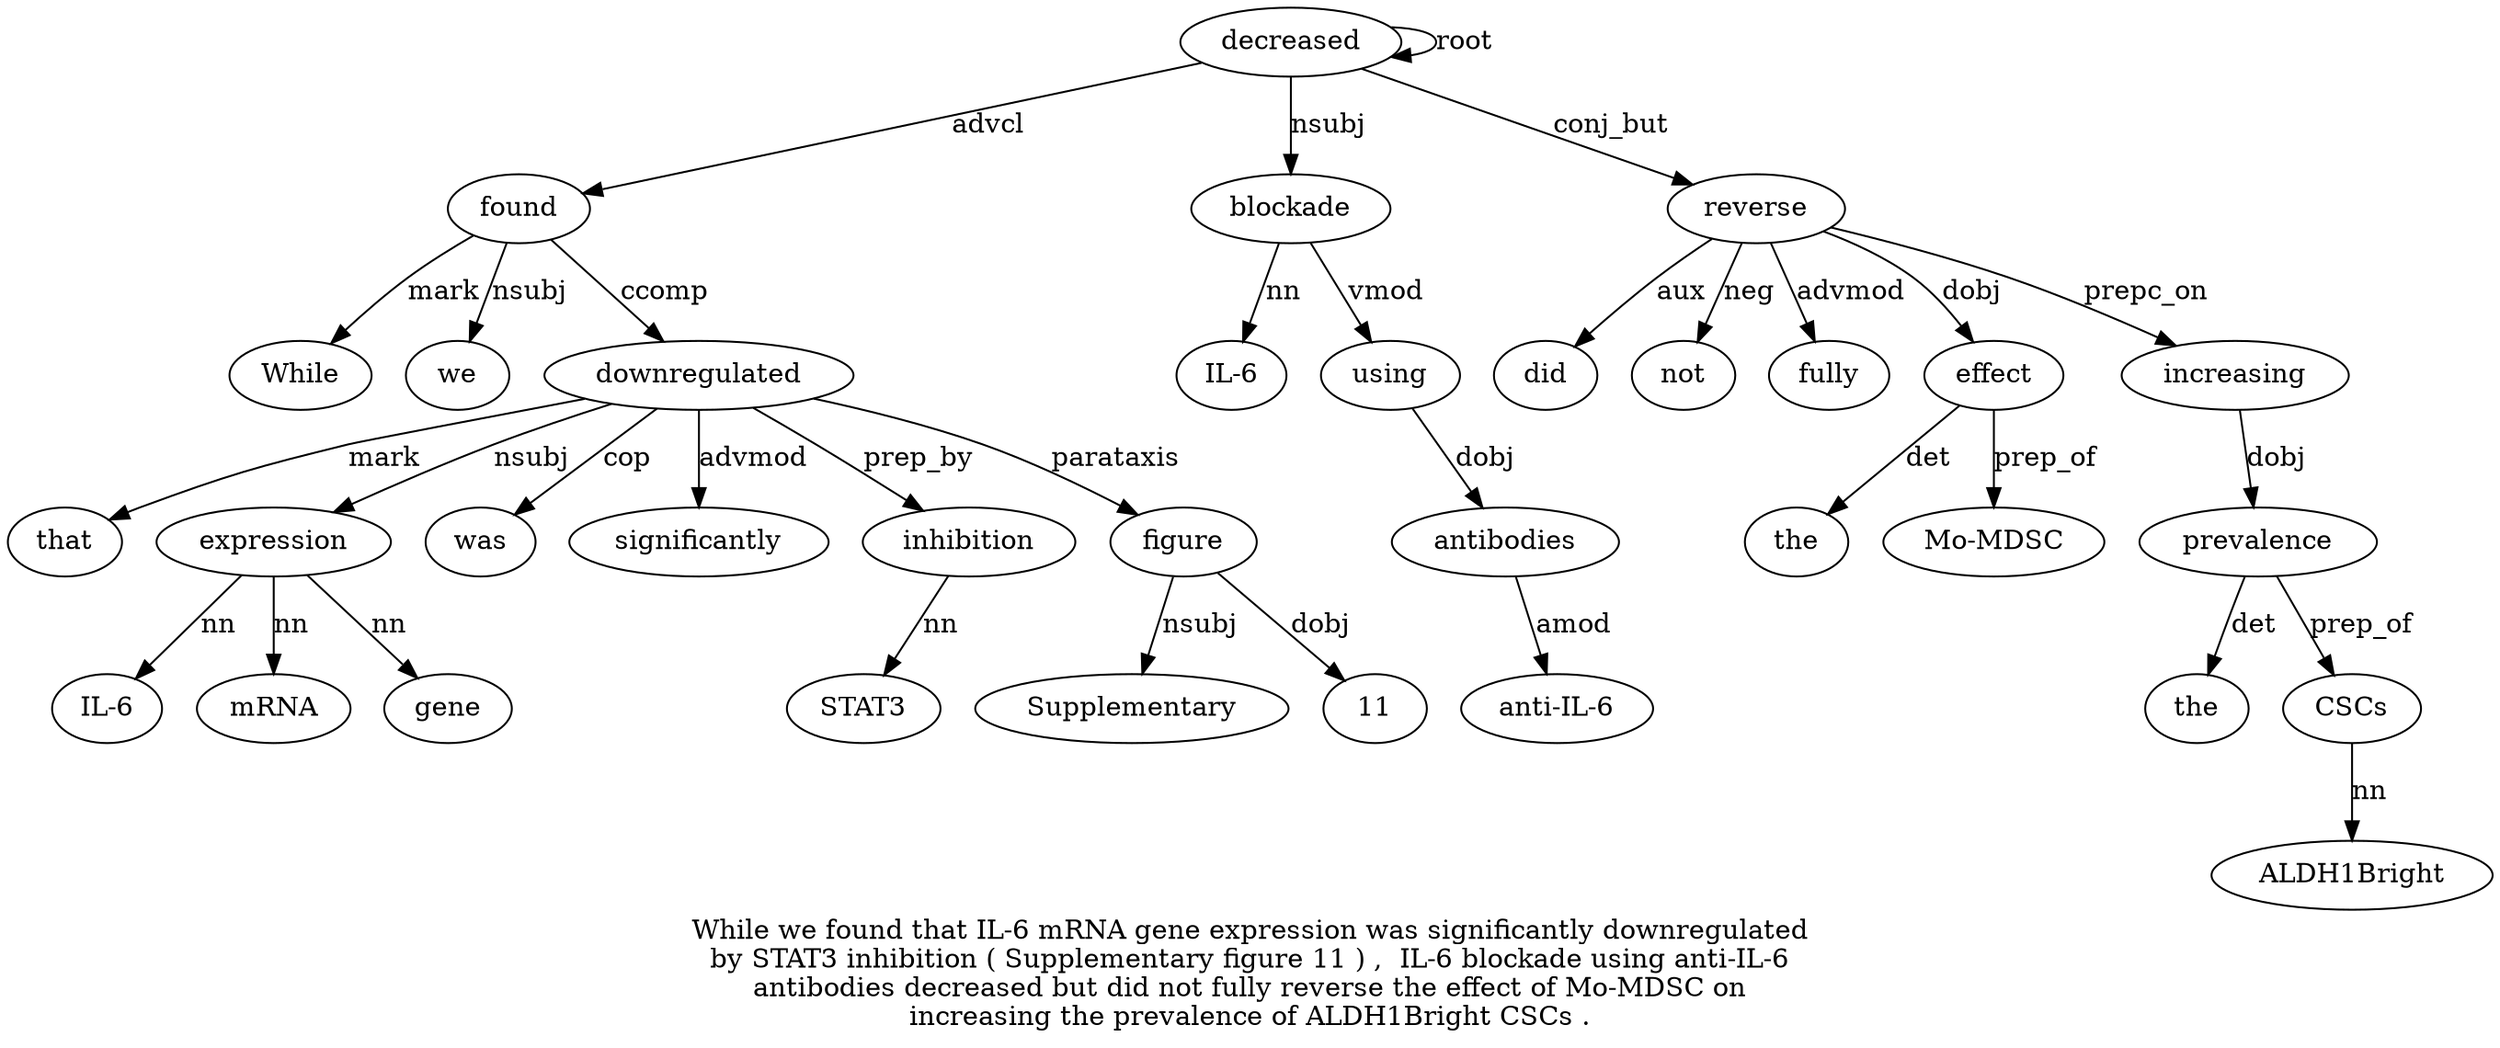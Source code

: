 digraph "While we found that IL-6 mRNA gene expression was significantly downregulated by STAT3 inhibition ( Supplementary figure 11 ) ,  IL-6 blockade using anti-IL-6 antibodies decreased but did not fully reverse the effect of Mo-MDSC on increasing the prevalence of ALDH1Bright CSCs ." {
label="While we found that IL-6 mRNA gene expression was significantly downregulated
by STAT3 inhibition ( Supplementary figure 11 ) ,  IL-6 blockade using anti-IL-6
antibodies decreased but did not fully reverse the effect of Mo-MDSC on
increasing the prevalence of ALDH1Bright CSCs .";
found3 [style=filled, fillcolor=white, label=found];
While1 [style=filled, fillcolor=white, label=While];
found3 -> While1  [label=mark];
we2 [style=filled, fillcolor=white, label=we];
found3 -> we2  [label=nsubj];
decreased26 [style=filled, fillcolor=white, label=decreased];
decreased26 -> found3  [label=advcl];
downregulated11 [style=filled, fillcolor=white, label=downregulated];
that4 [style=filled, fillcolor=white, label=that];
downregulated11 -> that4  [label=mark];
expression8 [style=filled, fillcolor=white, label=expression];
"IL-65" [style=filled, fillcolor=white, label="IL-6"];
expression8 -> "IL-65"  [label=nn];
mRNA6 [style=filled, fillcolor=white, label=mRNA];
expression8 -> mRNA6  [label=nn];
gene7 [style=filled, fillcolor=white, label=gene];
expression8 -> gene7  [label=nn];
downregulated11 -> expression8  [label=nsubj];
was9 [style=filled, fillcolor=white, label=was];
downregulated11 -> was9  [label=cop];
significantly10 [style=filled, fillcolor=white, label=significantly];
downregulated11 -> significantly10  [label=advmod];
found3 -> downregulated11  [label=ccomp];
inhibition14 [style=filled, fillcolor=white, label=inhibition];
STAT31 [style=filled, fillcolor=white, label=STAT3];
inhibition14 -> STAT31  [label=nn];
downregulated11 -> inhibition14  [label=prep_by];
figure17 [style=filled, fillcolor=white, label=figure];
Supplementary16 [style=filled, fillcolor=white, label=Supplementary];
figure17 -> Supplementary16  [label=nsubj];
downregulated11 -> figure17  [label=parataxis];
1118 [style=filled, fillcolor=white, label=11];
figure17 -> 1118  [label=dobj];
blockade22 [style=filled, fillcolor=white, label=blockade];
"IL-621" [style=filled, fillcolor=white, label="IL-6"];
blockade22 -> "IL-621"  [label=nn];
decreased26 -> blockade22  [label=nsubj];
using23 [style=filled, fillcolor=white, label=using];
blockade22 -> using23  [label=vmod];
antibodies25 [style=filled, fillcolor=white, label=antibodies];
"anti-IL-624" [style=filled, fillcolor=white, label="anti-IL-6"];
antibodies25 -> "anti-IL-624"  [label=amod];
using23 -> antibodies25  [label=dobj];
decreased26 -> decreased26  [label=root];
reverse31 [style=filled, fillcolor=white, label=reverse];
did28 [style=filled, fillcolor=white, label=did];
reverse31 -> did28  [label=aux];
not29 [style=filled, fillcolor=white, label=not];
reverse31 -> not29  [label=neg];
fully30 [style=filled, fillcolor=white, label=fully];
reverse31 -> fully30  [label=advmod];
decreased26 -> reverse31  [label=conj_but];
effect33 [style=filled, fillcolor=white, label=effect];
the32 [style=filled, fillcolor=white, label=the];
effect33 -> the32  [label=det];
reverse31 -> effect33  [label=dobj];
"Mo-MDSC35" [style=filled, fillcolor=white, label="Mo-MDSC"];
effect33 -> "Mo-MDSC35"  [label=prep_of];
increasing37 [style=filled, fillcolor=white, label=increasing];
reverse31 -> increasing37  [label=prepc_on];
prevalence39 [style=filled, fillcolor=white, label=prevalence];
the38 [style=filled, fillcolor=white, label=the];
prevalence39 -> the38  [label=det];
increasing37 -> prevalence39  [label=dobj];
CSCs42 [style=filled, fillcolor=white, label=CSCs];
ALDH1Bright4 [style=filled, fillcolor=white, label=ALDH1Bright];
CSCs42 -> ALDH1Bright4  [label=nn];
prevalence39 -> CSCs42  [label=prep_of];
}
